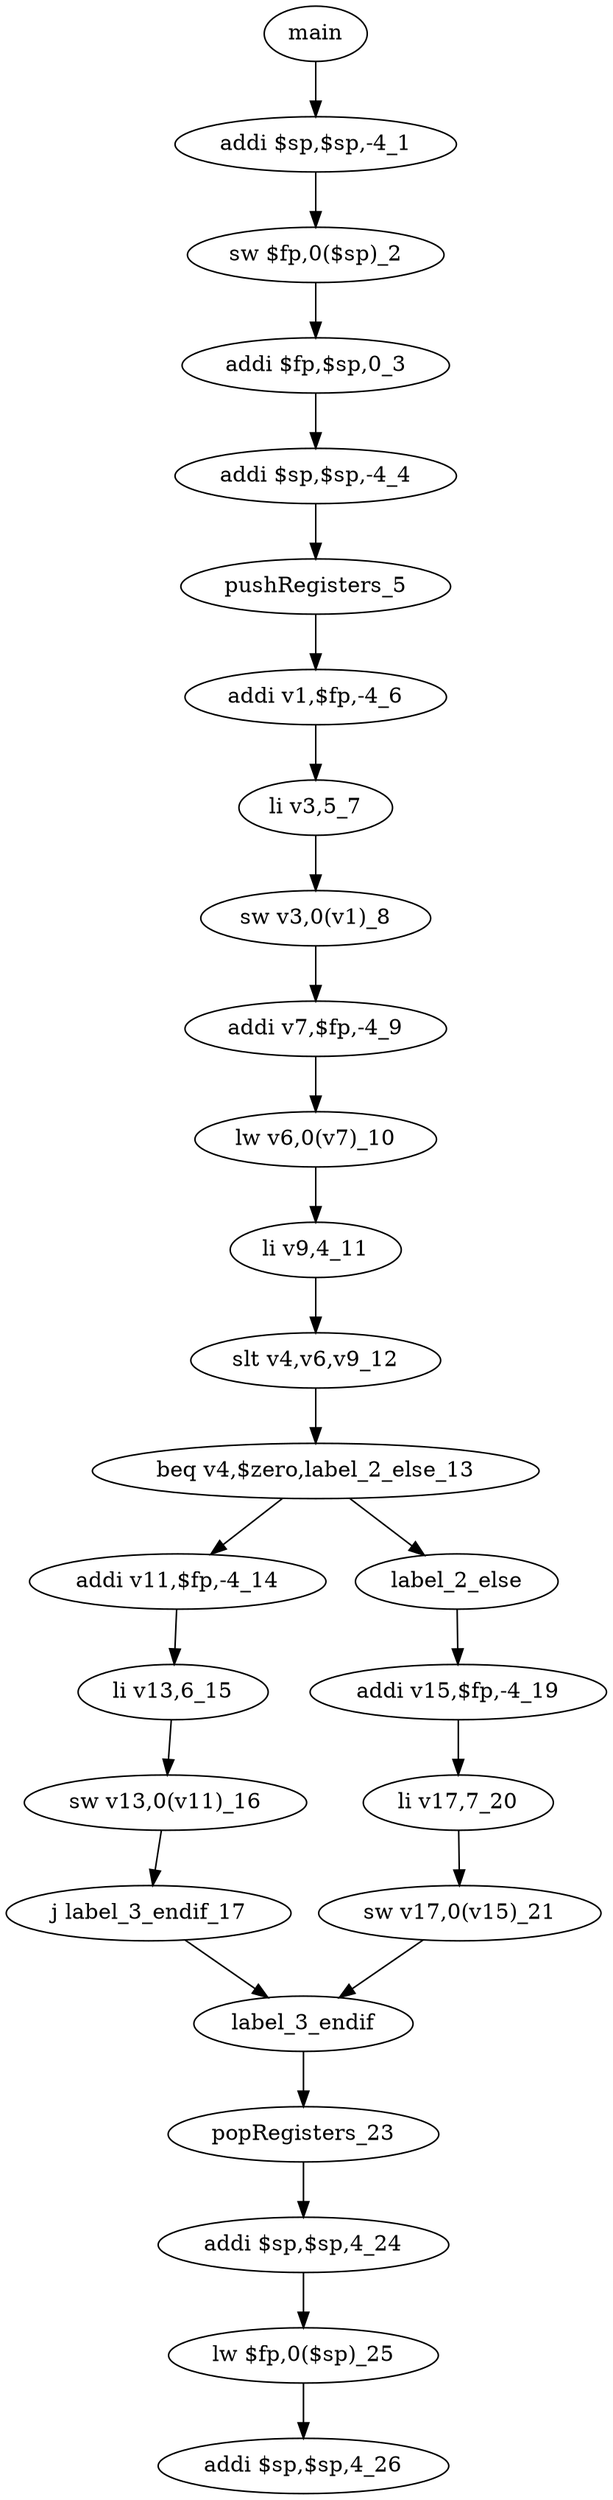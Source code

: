 digraph {
"main" -> "addi $sp,$sp,-4_1" -> "sw $fp,0($sp)_2" -> "addi $fp,$sp,0_3" -> "addi $sp,$sp,-4_4" -> "pushRegisters_5" -> "addi v1,$fp,-4_6" -> "li v3,5_7" -> "sw v3,0(v1)_8" -> "addi v7,$fp,-4_9" -> "lw v6,0(v7)_10" -> "li v9,4_11" -> "slt v4,v6,v9_12" -> "beq v4,$zero,label_2_else_13" -> "addi v11,$fp,-4_14" -> "li v13,6_15" -> "sw v13,0(v11)_16" -> "j label_3_endif_17"
"label_2_else" -> "addi v15,$fp,-4_19" -> "li v17,7_20" -> "sw v17,0(v15)_21" -> "label_3_endif" -> "popRegisters_23" -> "addi $sp,$sp,4_24" -> "lw $fp,0($sp)_25" -> "addi $sp,$sp,4_26"
"j label_3_endif_17" -> "label_3_endif"
"beq v4,$zero,label_2_else_13" -> "label_2_else"
}
